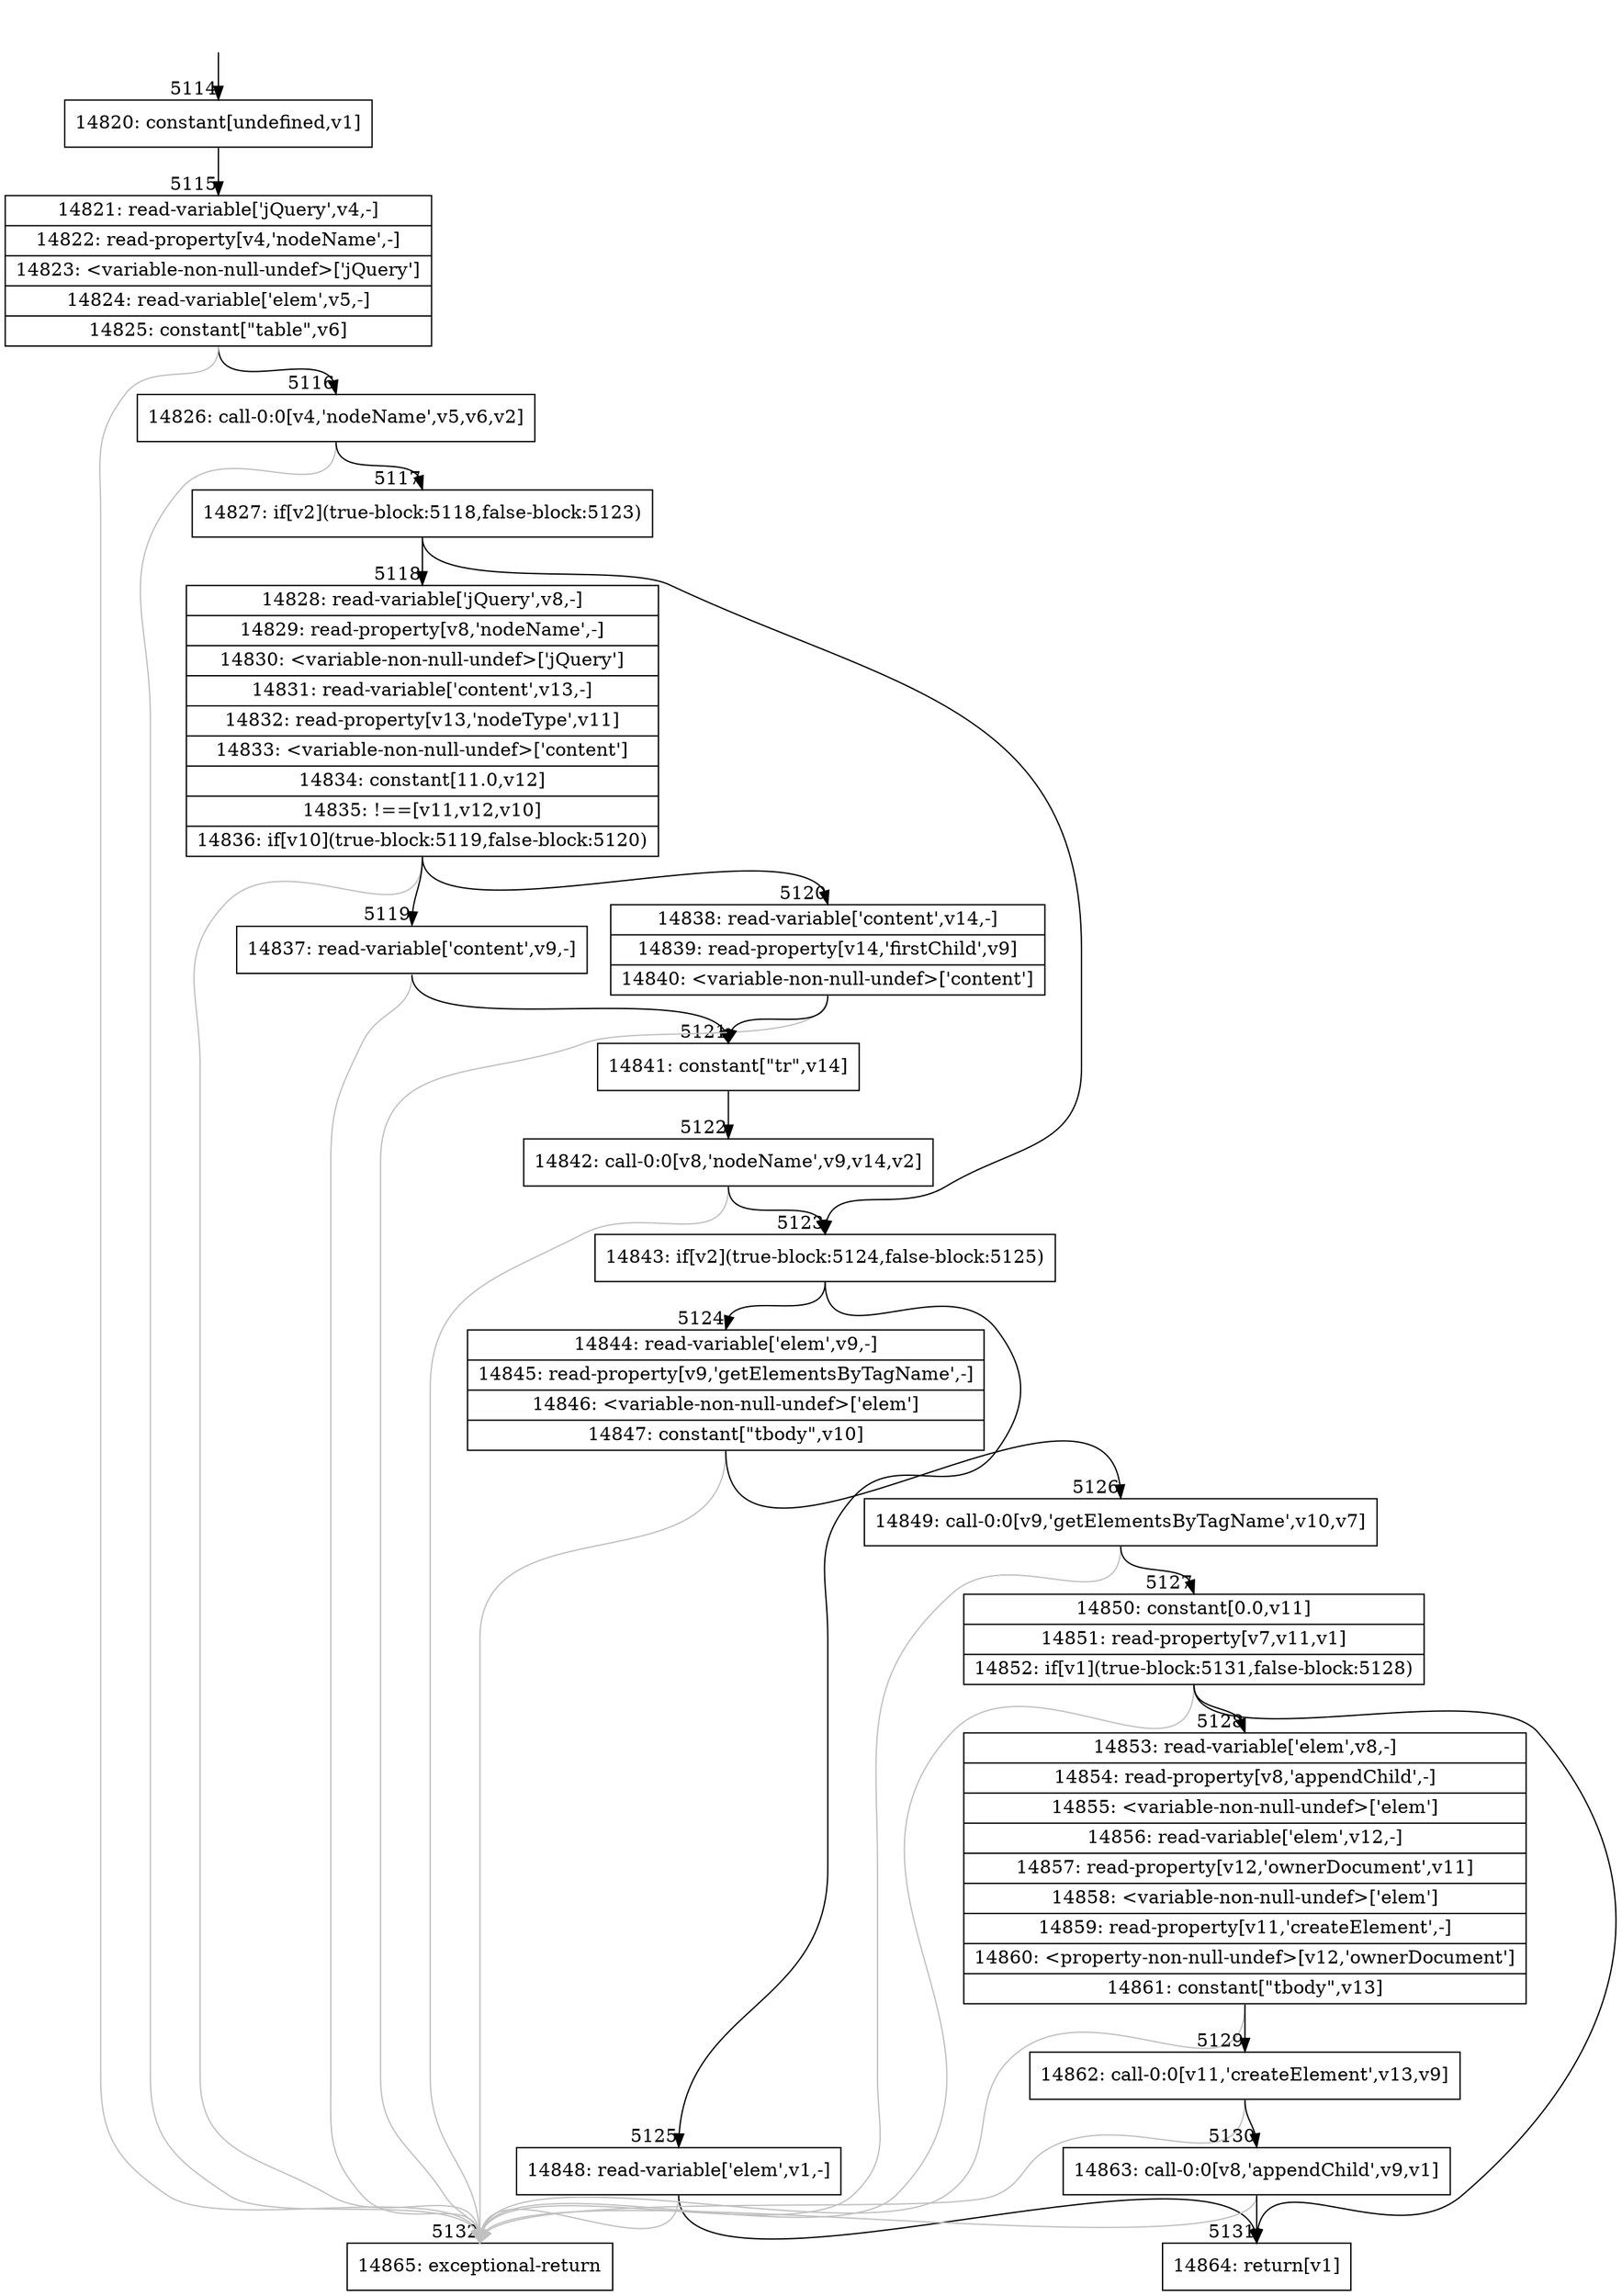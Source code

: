 digraph {
rankdir="TD"
BB_entry327[shape=none,label=""];
BB_entry327 -> BB5114 [tailport=s, headport=n, headlabel="    5114"]
BB5114 [shape=record label="{14820: constant[undefined,v1]}" ] 
BB5114 -> BB5115 [tailport=s, headport=n, headlabel="      5115"]
BB5115 [shape=record label="{14821: read-variable['jQuery',v4,-]|14822: read-property[v4,'nodeName',-]|14823: \<variable-non-null-undef\>['jQuery']|14824: read-variable['elem',v5,-]|14825: constant[\"table\",v6]}" ] 
BB5115 -> BB5116 [tailport=s, headport=n, headlabel="      5116"]
BB5115 -> BB5132 [tailport=s, headport=n, color=gray, headlabel="      5132"]
BB5116 [shape=record label="{14826: call-0:0[v4,'nodeName',v5,v6,v2]}" ] 
BB5116 -> BB5117 [tailport=s, headport=n, headlabel="      5117"]
BB5116 -> BB5132 [tailport=s, headport=n, color=gray]
BB5117 [shape=record label="{14827: if[v2](true-block:5118,false-block:5123)}" ] 
BB5117 -> BB5123 [tailport=s, headport=n, headlabel="      5123"]
BB5117 -> BB5118 [tailport=s, headport=n, headlabel="      5118"]
BB5118 [shape=record label="{14828: read-variable['jQuery',v8,-]|14829: read-property[v8,'nodeName',-]|14830: \<variable-non-null-undef\>['jQuery']|14831: read-variable['content',v13,-]|14832: read-property[v13,'nodeType',v11]|14833: \<variable-non-null-undef\>['content']|14834: constant[11.0,v12]|14835: !==[v11,v12,v10]|14836: if[v10](true-block:5119,false-block:5120)}" ] 
BB5118 -> BB5119 [tailport=s, headport=n, headlabel="      5119"]
BB5118 -> BB5120 [tailport=s, headport=n, headlabel="      5120"]
BB5118 -> BB5132 [tailport=s, headport=n, color=gray]
BB5119 [shape=record label="{14837: read-variable['content',v9,-]}" ] 
BB5119 -> BB5121 [tailport=s, headport=n, headlabel="      5121"]
BB5119 -> BB5132 [tailport=s, headport=n, color=gray]
BB5120 [shape=record label="{14838: read-variable['content',v14,-]|14839: read-property[v14,'firstChild',v9]|14840: \<variable-non-null-undef\>['content']}" ] 
BB5120 -> BB5121 [tailport=s, headport=n]
BB5120 -> BB5132 [tailport=s, headport=n, color=gray]
BB5121 [shape=record label="{14841: constant[\"tr\",v14]}" ] 
BB5121 -> BB5122 [tailport=s, headport=n, headlabel="      5122"]
BB5122 [shape=record label="{14842: call-0:0[v8,'nodeName',v9,v14,v2]}" ] 
BB5122 -> BB5123 [tailport=s, headport=n]
BB5122 -> BB5132 [tailport=s, headport=n, color=gray]
BB5123 [shape=record label="{14843: if[v2](true-block:5124,false-block:5125)}" ] 
BB5123 -> BB5124 [tailport=s, headport=n, headlabel="      5124"]
BB5123 -> BB5125 [tailport=s, headport=n, headlabel="      5125"]
BB5124 [shape=record label="{14844: read-variable['elem',v9,-]|14845: read-property[v9,'getElementsByTagName',-]|14846: \<variable-non-null-undef\>['elem']|14847: constant[\"tbody\",v10]}" ] 
BB5124 -> BB5126 [tailport=s, headport=n, headlabel="      5126"]
BB5124 -> BB5132 [tailport=s, headport=n, color=gray]
BB5125 [shape=record label="{14848: read-variable['elem',v1,-]}" ] 
BB5125 -> BB5131 [tailport=s, headport=n, headlabel="      5131"]
BB5125 -> BB5132 [tailport=s, headport=n, color=gray]
BB5126 [shape=record label="{14849: call-0:0[v9,'getElementsByTagName',v10,v7]}" ] 
BB5126 -> BB5127 [tailport=s, headport=n, headlabel="      5127"]
BB5126 -> BB5132 [tailport=s, headport=n, color=gray]
BB5127 [shape=record label="{14850: constant[0.0,v11]|14851: read-property[v7,v11,v1]|14852: if[v1](true-block:5131,false-block:5128)}" ] 
BB5127 -> BB5131 [tailport=s, headport=n]
BB5127 -> BB5128 [tailport=s, headport=n, headlabel="      5128"]
BB5127 -> BB5132 [tailport=s, headport=n, color=gray]
BB5128 [shape=record label="{14853: read-variable['elem',v8,-]|14854: read-property[v8,'appendChild',-]|14855: \<variable-non-null-undef\>['elem']|14856: read-variable['elem',v12,-]|14857: read-property[v12,'ownerDocument',v11]|14858: \<variable-non-null-undef\>['elem']|14859: read-property[v11,'createElement',-]|14860: \<property-non-null-undef\>[v12,'ownerDocument']|14861: constant[\"tbody\",v13]}" ] 
BB5128 -> BB5129 [tailport=s, headport=n, headlabel="      5129"]
BB5128 -> BB5132 [tailport=s, headport=n, color=gray]
BB5129 [shape=record label="{14862: call-0:0[v11,'createElement',v13,v9]}" ] 
BB5129 -> BB5130 [tailport=s, headport=n, headlabel="      5130"]
BB5129 -> BB5132 [tailport=s, headport=n, color=gray]
BB5130 [shape=record label="{14863: call-0:0[v8,'appendChild',v9,v1]}" ] 
BB5130 -> BB5131 [tailport=s, headport=n]
BB5130 -> BB5132 [tailport=s, headport=n, color=gray]
BB5131 [shape=record label="{14864: return[v1]}" ] 
BB5132 [shape=record label="{14865: exceptional-return}" ] 
}
